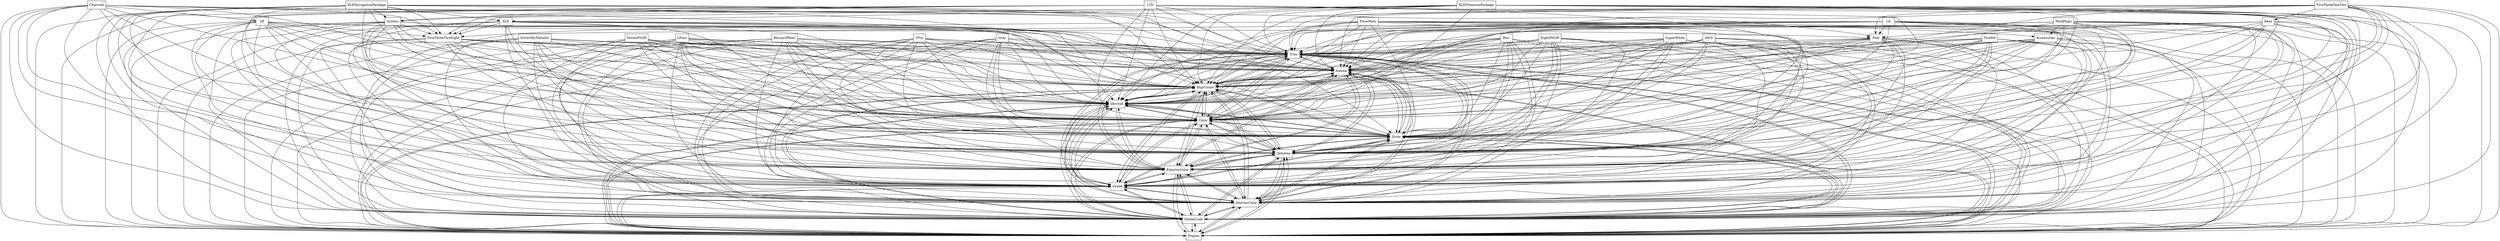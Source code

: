 digraph{
graph [rankdir=TB];
node [shape=box];
edge [arrowhead=normal];
0[label="LFour",]
1[label="EightPSGR",]
2[label="Charcoal",]
3[label="Base",]
4[label="MudFlaps",]
5[label="Trim",]
6[label="Sienna",]
7[label="XLEPremiumPackage",]
8[label="XLENavigationPackage",]
9[label="Engine",]
10[label="SilverSkyMetallic",]
11[label="ModelCode",]
12[label="InteriorColor",]
13[label="AWD",]
14[label="FloorMats",]
15[label="Grade",]
16[label="LTD",]
17[label="FiveThreeTwoEight",]
18[label="ExteriorColor",]
19[label="XLE",]
20[label="Antenna",]
21[label="SE",]
22[label="Drive",]
23[label="SevenPSGR",]
24[label="Bisc",]
25[label="Gray",]
26[label="BlizzardPearl",]
27[label="Color",]
28[label="Pole",]
29[label="Accessories",]
30[label="VSix",]
31[label="InGlass",]
32[label="Derived",]
33[label="SuperWhite",]
34[label="LE",]
35[label="PsgrCount",]
36[label="FiveThreeOneTwo",]
37[label="TwoWd",]
0->5[label="",]
0->6[label="",]
0->9[label="",]
0->11[label="",]
0->12[label="",]
0->15[label="",]
0->18[label="",]
0->20[label="",]
0->22[label="",]
0->27[label="",]
0->32[label="",]
0->35[label="",]
1->5[label="",]
1->6[label="",]
1->9[label="",]
1->11[label="",]
1->12[label="",]
1->15[label="",]
1->18[label="",]
1->20[label="",]
1->22[label="",]
1->27[label="",]
1->32[label="",]
1->35[label="",]
2->5[label="",]
2->6[label="",]
2->9[label="",]
2->11[label="",]
2->12[label="",]
2->15[label="",]
2->17[label="",]
2->18[label="",]
2->20[label="",]
2->21[label="",]
2->22[label="",]
2->27[label="",]
2->28[label="",]
2->32[label="",]
2->35[label="",]
3->5[label="",]
3->6[label="",]
3->9[label="",]
3->11[label="",]
3->12[label="",]
3->15[label="",]
3->18[label="",]
3->20[label="",]
3->22[label="",]
3->27[label="",]
3->28[label="",]
3->32[label="",]
3->35[label="",]
4->5[label="",]
4->6[label="",]
4->9[label="",]
4->11[label="",]
4->12[label="",]
4->15[label="",]
4->18[label="",]
4->20[label="",]
4->22[label="",]
4->27[label="",]
4->29[label="",]
4->32[label="",]
4->35[label="",]
5->6[label="",]
5->9[label="",]
5->11[label="",]
5->12[label="",]
5->15[label="",]
5->18[label="",]
5->20[label="",]
5->22[label="",]
5->27[label="",]
5->32[label="",]
5->35[label="",]
6->5[label="",]
6->9[label="",]
6->11[label="",]
6->12[label="",]
6->15[label="",]
6->18[label="",]
6->20[label="",]
6->22[label="",]
6->27[label="",]
6->32[label="",]
6->35[label="",]
7->5[label="",]
7->6[label="",]
7->9[label="",]
7->11[label="",]
7->12[label="",]
7->15[label="",]
7->17[label="",]
7->18[label="",]
7->19[label="",]
7->20[label="",]
7->22[label="",]
7->27[label="",]
7->31[label="",]
7->32[label="",]
7->35[label="",]
8->5[label="",]
8->6[label="",]
8->9[label="",]
8->11[label="",]
8->12[label="",]
8->15[label="",]
8->17[label="",]
8->18[label="",]
8->19[label="",]
8->20[label="",]
8->22[label="",]
8->27[label="",]
8->31[label="",]
8->32[label="",]
8->35[label="",]
9->5[label="",]
9->6[label="",]
9->11[label="",]
9->12[label="",]
9->15[label="",]
9->18[label="",]
9->20[label="",]
9->22[label="",]
9->27[label="",]
9->32[label="",]
9->35[label="",]
10->5[label="",]
10->6[label="",]
10->9[label="",]
10->11[label="",]
10->12[label="",]
10->15[label="",]
10->18[label="",]
10->20[label="",]
10->22[label="",]
10->27[label="",]
10->32[label="",]
10->35[label="",]
11->5[label="",]
11->6[label="",]
11->9[label="",]
11->12[label="",]
11->15[label="",]
11->18[label="",]
11->20[label="",]
11->22[label="",]
11->27[label="",]
11->32[label="",]
11->35[label="",]
12->5[label="",]
12->6[label="",]
12->9[label="",]
12->11[label="",]
12->15[label="",]
12->18[label="",]
12->20[label="",]
12->22[label="",]
12->27[label="",]
12->32[label="",]
12->35[label="",]
13->5[label="",]
13->6[label="",]
13->9[label="",]
13->11[label="",]
13->12[label="",]
13->15[label="",]
13->18[label="",]
13->20[label="",]
13->22[label="",]
13->27[label="",]
13->32[label="",]
13->35[label="",]
14->5[label="",]
14->6[label="",]
14->9[label="",]
14->11[label="",]
14->12[label="",]
14->15[label="",]
14->18[label="",]
14->20[label="",]
14->22[label="",]
14->27[label="",]
14->29[label="",]
14->32[label="",]
14->35[label="",]
15->5[label="",]
15->6[label="",]
15->9[label="",]
15->11[label="",]
15->12[label="",]
15->18[label="",]
15->20[label="",]
15->22[label="",]
15->27[label="",]
15->32[label="",]
15->35[label="",]
16->5[label="",]
16->6[label="",]
16->9[label="",]
16->11[label="",]
16->12[label="",]
16->15[label="",]
16->17[label="",]
16->18[label="",]
16->20[label="",]
16->22[label="",]
16->27[label="",]
16->31[label="",]
16->32[label="",]
16->35[label="",]
17->5[label="",]
17->6[label="",]
17->9[label="",]
17->11[label="",]
17->12[label="",]
17->15[label="",]
17->18[label="",]
17->20[label="",]
17->22[label="",]
17->27[label="",]
17->32[label="",]
17->35[label="",]
18->5[label="",]
18->6[label="",]
18->9[label="",]
18->11[label="",]
18->12[label="",]
18->15[label="",]
18->20[label="",]
18->22[label="",]
18->27[label="",]
18->32[label="",]
18->35[label="",]
19->5[label="",]
19->6[label="",]
19->9[label="",]
19->11[label="",]
19->12[label="",]
19->15[label="",]
19->17[label="",]
19->18[label="",]
19->20[label="",]
19->22[label="",]
19->27[label="",]
19->32[label="",]
19->35[label="",]
20->5[label="",]
20->6[label="",]
20->9[label="",]
20->11[label="",]
20->12[label="",]
20->15[label="",]
20->18[label="",]
20->22[label="",]
20->27[label="",]
20->32[label="",]
20->35[label="",]
21->5[label="",]
21->6[label="",]
21->9[label="",]
21->11[label="",]
21->12[label="",]
21->15[label="",]
21->17[label="",]
21->18[label="",]
21->20[label="",]
21->22[label="",]
21->27[label="",]
21->28[label="",]
21->32[label="",]
21->35[label="",]
22->5[label="",]
22->6[label="",]
22->9[label="",]
22->11[label="",]
22->12[label="",]
22->15[label="",]
22->18[label="",]
22->20[label="",]
22->27[label="",]
22->32[label="",]
22->35[label="",]
23->5[label="",]
23->6[label="",]
23->9[label="",]
23->11[label="",]
23->12[label="",]
23->15[label="",]
23->18[label="",]
23->20[label="",]
23->22[label="",]
23->27[label="",]
23->32[label="",]
23->35[label="",]
24->5[label="",]
24->6[label="",]
24->9[label="",]
24->11[label="",]
24->12[label="",]
24->15[label="",]
24->18[label="",]
24->20[label="",]
24->22[label="",]
24->27[label="",]
24->32[label="",]
24->35[label="",]
25->5[label="",]
25->6[label="",]
25->9[label="",]
25->11[label="",]
25->12[label="",]
25->15[label="",]
25->18[label="",]
25->20[label="",]
25->22[label="",]
25->27[label="",]
25->32[label="",]
25->35[label="",]
26->5[label="",]
26->6[label="",]
26->9[label="",]
26->11[label="",]
26->12[label="",]
26->15[label="",]
26->18[label="",]
26->20[label="",]
26->22[label="",]
26->27[label="",]
26->32[label="",]
26->35[label="",]
27->5[label="",]
27->6[label="",]
27->9[label="",]
27->11[label="",]
27->12[label="",]
27->15[label="",]
27->18[label="",]
27->20[label="",]
27->22[label="",]
27->32[label="",]
27->35[label="",]
28->5[label="",]
28->6[label="",]
28->9[label="",]
28->11[label="",]
28->12[label="",]
28->15[label="",]
28->18[label="",]
28->20[label="",]
28->22[label="",]
28->27[label="",]
28->32[label="",]
28->35[label="",]
29->5[label="",]
29->6[label="",]
29->9[label="",]
29->11[label="",]
29->12[label="",]
29->15[label="",]
29->18[label="",]
29->20[label="",]
29->22[label="",]
29->27[label="",]
29->32[label="",]
29->35[label="",]
30->5[label="",]
30->6[label="",]
30->9[label="",]
30->11[label="",]
30->12[label="",]
30->15[label="",]
30->18[label="",]
30->20[label="",]
30->22[label="",]
30->27[label="",]
30->32[label="",]
30->35[label="",]
31->5[label="",]
31->6[label="",]
31->9[label="",]
31->11[label="",]
31->12[label="",]
31->15[label="",]
31->17[label="",]
31->18[label="",]
31->20[label="",]
31->22[label="",]
31->27[label="",]
31->32[label="",]
31->35[label="",]
32->5[label="",]
32->6[label="",]
32->9[label="",]
32->11[label="",]
32->12[label="",]
32->15[label="",]
32->18[label="",]
32->20[label="",]
32->22[label="",]
32->27[label="",]
32->35[label="",]
33->5[label="",]
33->6[label="",]
33->9[label="",]
33->11[label="",]
33->12[label="",]
33->15[label="",]
33->18[label="",]
33->20[label="",]
33->22[label="",]
33->27[label="",]
33->32[label="",]
33->35[label="",]
34->5[label="",]
34->6[label="",]
34->9[label="",]
34->11[label="",]
34->12[label="",]
34->15[label="",]
34->17[label="",]
34->18[label="",]
34->20[label="",]
34->22[label="",]
34->27[label="",]
34->28[label="",]
34->32[label="",]
34->35[label="",]
35->5[label="",]
35->6[label="",]
35->9[label="",]
35->11[label="",]
35->12[label="",]
35->15[label="",]
35->18[label="",]
35->20[label="",]
35->22[label="",]
35->27[label="",]
35->32[label="",]
36->3[label="",]
36->5[label="",]
36->6[label="",]
36->9[label="",]
36->11[label="",]
36->12[label="",]
36->15[label="",]
36->18[label="",]
36->20[label="",]
36->22[label="",]
36->27[label="",]
36->28[label="",]
36->32[label="",]
36->35[label="",]
37->5[label="",]
37->6[label="",]
37->9[label="",]
37->11[label="",]
37->12[label="",]
37->15[label="",]
37->18[label="",]
37->20[label="",]
37->22[label="",]
37->27[label="",]
37->32[label="",]
37->35[label="",]
}
